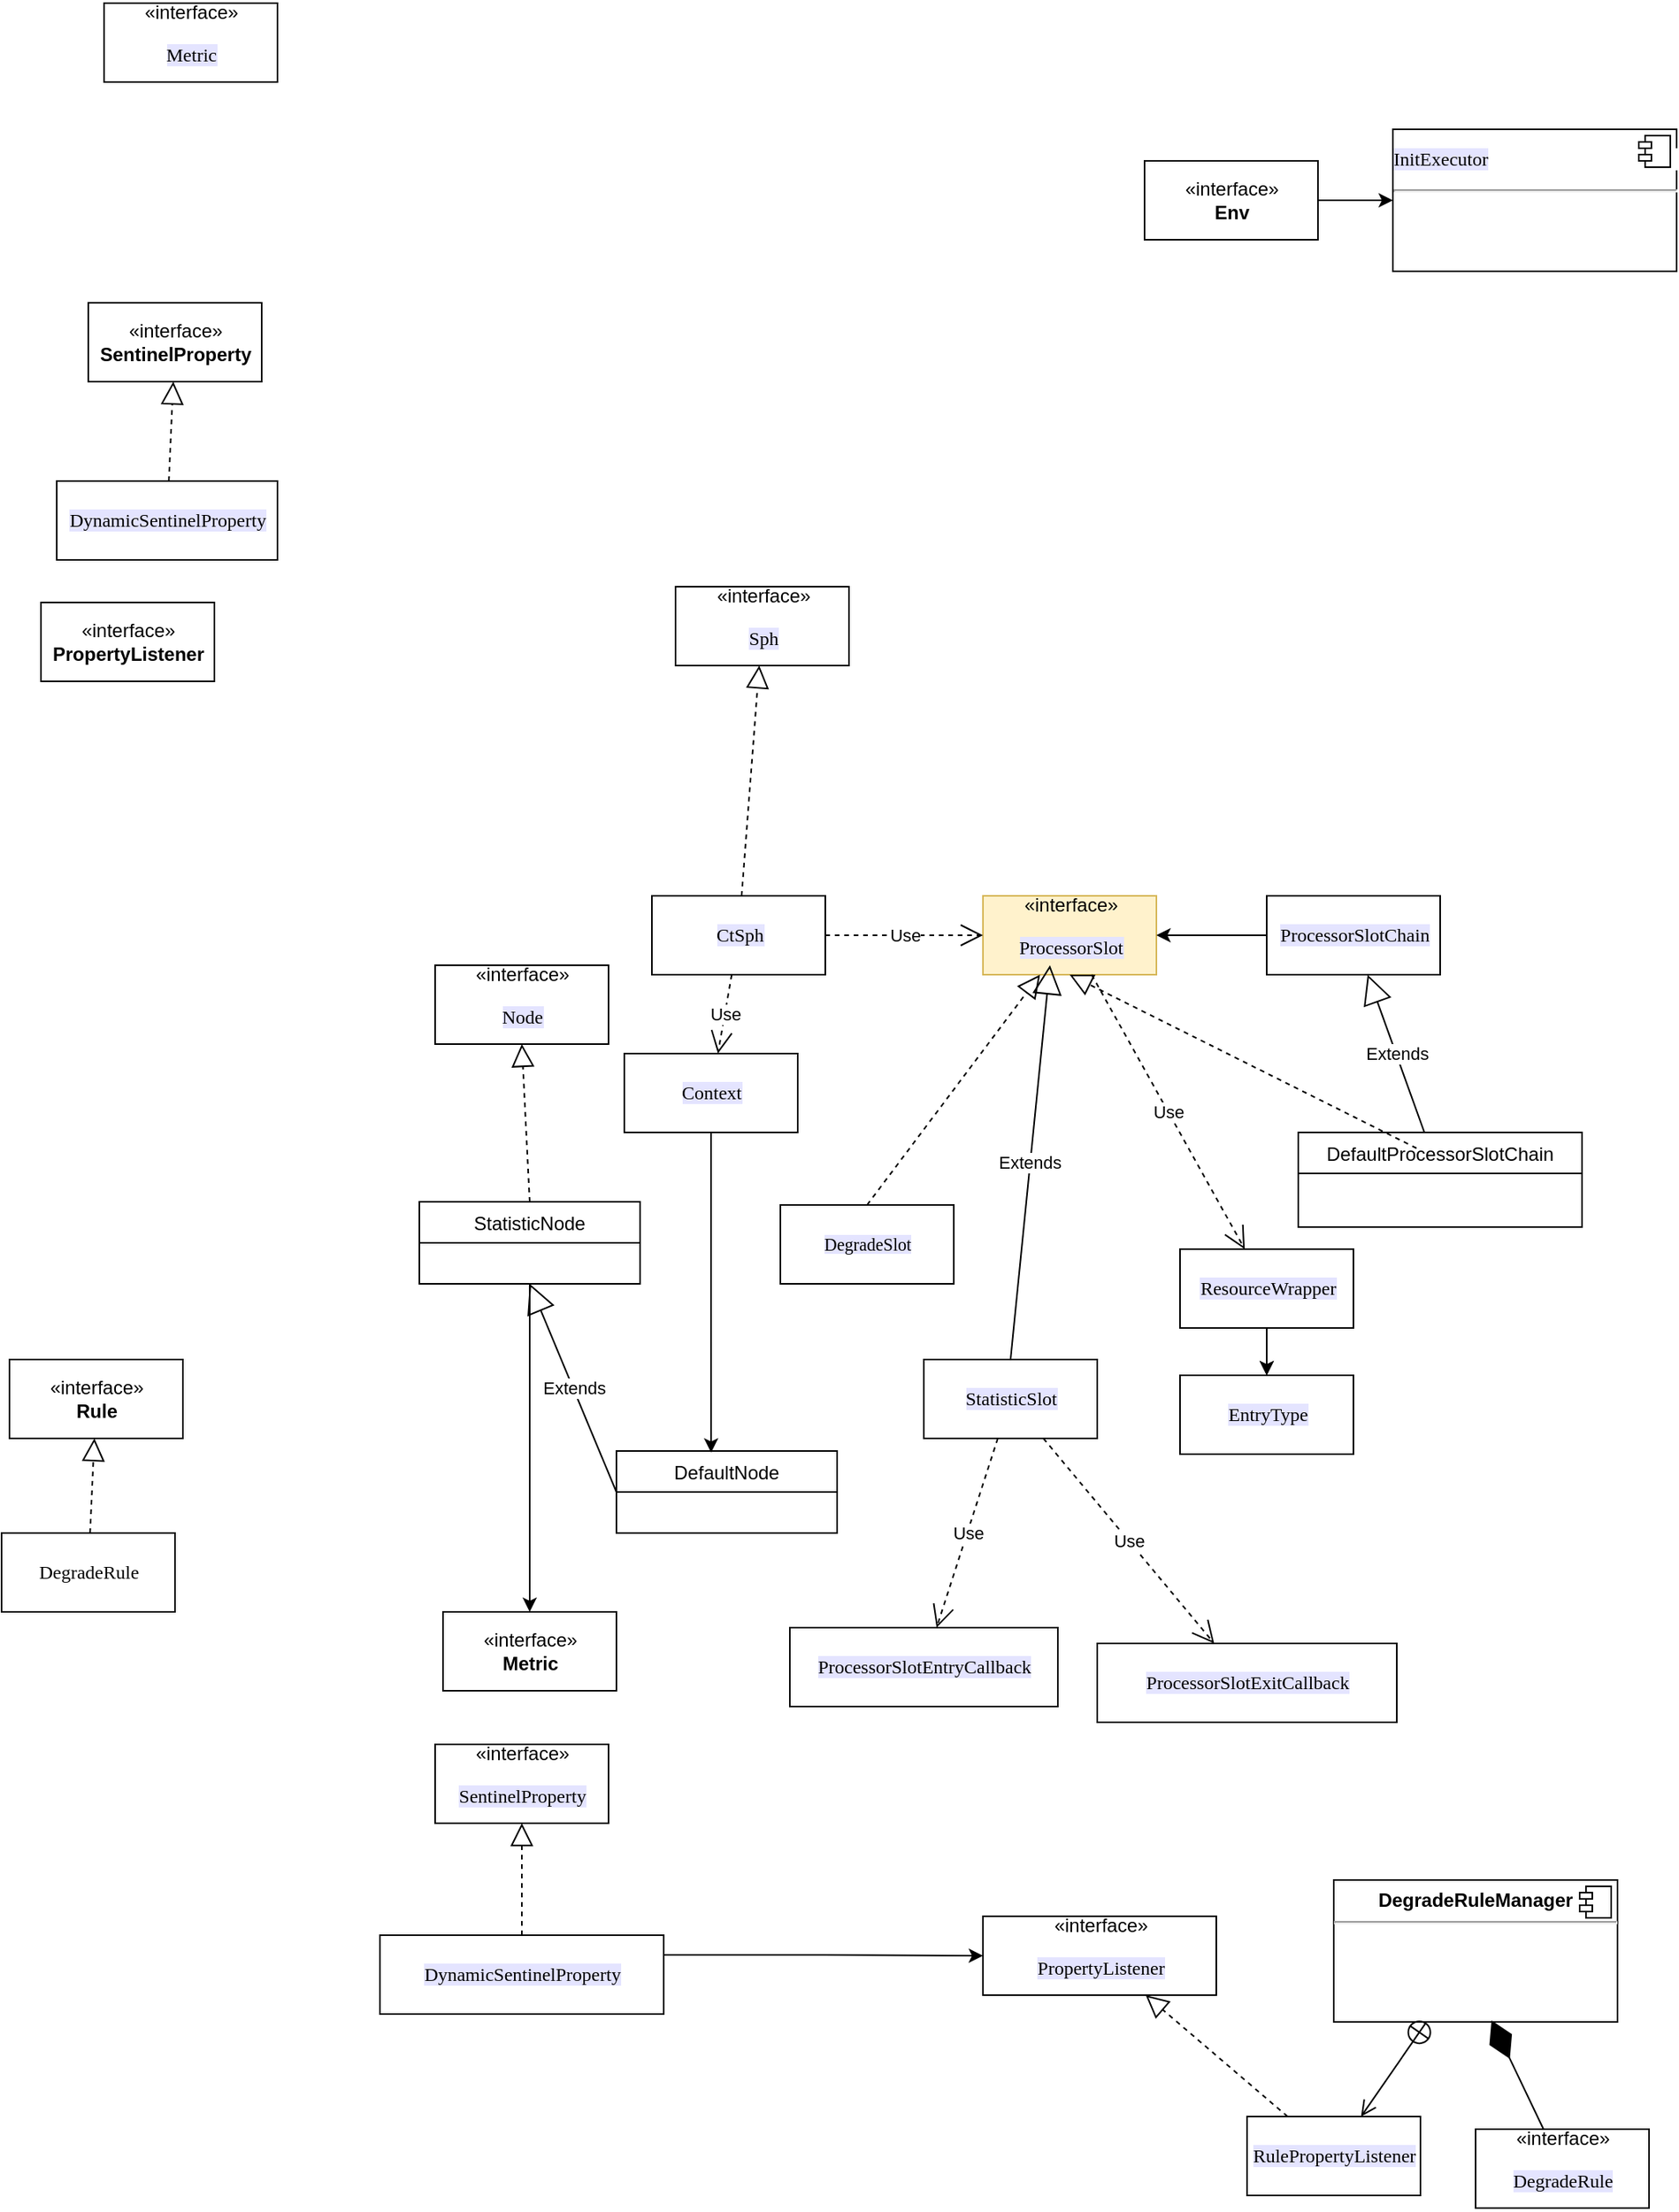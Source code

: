 <mxfile version="12.2.6" type="github" pages="1">
  <diagram id="y_QmiB6c8rPCZiAQrKqH" name="第 1 页">
    <mxGraphModel dx="1168" dy="551" grid="1" gridSize="10" guides="1" tooltips="1" connect="1" arrows="1" fold="1" page="1" pageScale="1" pageWidth="1169" pageHeight="826" math="0" shadow="0">
      <root>
        <mxCell id="0"/>
        <mxCell id="1" parent="0"/>
        <mxCell id="b91iQ3AMOOA-9lCNl5o0-2" value="«interface»&lt;br&gt;&lt;pre style=&quot;background-color: rgb(255 , 255 , 255) ; font-family: &amp;#34;consolas&amp;#34; ; font-size: 9pt&quot;&gt;&lt;span style=&quot;background-color: #e4e4ff&quot;&gt;Metric&lt;/span&gt;&lt;/pre&gt;" style="html=1;" parent="1" vertex="1">
          <mxGeometry x="130" y="110" width="110" height="50" as="geometry"/>
        </mxCell>
        <mxCell id="b91iQ3AMOOA-9lCNl5o0-3" value="«interface»&lt;br&gt;&lt;pre style=&quot;background-color: rgb(255 , 255 , 255) ; font-family: &amp;#34;consolas&amp;#34; ; font-size: 9pt&quot;&gt;&lt;pre style=&quot;font-family: &amp;#34;consolas&amp;#34; ; font-size: 9pt&quot;&gt;&lt;span style=&quot;background-color: #e4e4ff&quot;&gt;Node&lt;/span&gt;&lt;/pre&gt;&lt;/pre&gt;" style="html=1;" parent="1" vertex="1">
          <mxGeometry x="340" y="720" width="110" height="50" as="geometry"/>
        </mxCell>
        <mxCell id="9AZi69wFibRh-v-oisWP-28" style="edgeStyle=orthogonalEdgeStyle;rounded=0;orthogonalLoop=1;jettySize=auto;html=1;" edge="1" parent="1" source="b91iQ3AMOOA-9lCNl5o0-4" target="9AZi69wFibRh-v-oisWP-27">
          <mxGeometry relative="1" as="geometry"/>
        </mxCell>
        <mxCell id="b91iQ3AMOOA-9lCNl5o0-4" value="StatisticNode" style="swimlane;fontStyle=0;childLayout=stackLayout;horizontal=1;startSize=26;fillColor=none;horizontalStack=0;resizeParent=1;resizeParentMax=0;resizeLast=0;collapsible=1;marginBottom=0;" parent="1" vertex="1">
          <mxGeometry x="330" y="870" width="140" height="52" as="geometry"/>
        </mxCell>
        <mxCell id="b91iQ3AMOOA-9lCNl5o0-15" value="DefaultNode" style="swimlane;fontStyle=0;childLayout=stackLayout;horizontal=1;startSize=26;fillColor=none;horizontalStack=0;resizeParent=1;resizeParentMax=0;resizeLast=0;collapsible=1;marginBottom=0;" parent="1" vertex="1">
          <mxGeometry x="455" y="1028" width="140" height="52" as="geometry">
            <mxRectangle x="360" y="380" width="100" height="26" as="alternateBounds"/>
          </mxGeometry>
        </mxCell>
        <mxCell id="b91iQ3AMOOA-9lCNl5o0-23" value="" style="endArrow=block;dashed=1;endFill=0;endSize=12;html=1;exitX=0.5;exitY=0;exitDx=0;exitDy=0;entryX=0.5;entryY=1;entryDx=0;entryDy=0;" parent="1" source="b91iQ3AMOOA-9lCNl5o0-4" target="b91iQ3AMOOA-9lCNl5o0-3" edge="1">
          <mxGeometry width="160" relative="1" as="geometry">
            <mxPoint x="520" y="1290" as="sourcePoint"/>
            <mxPoint x="680" y="1290" as="targetPoint"/>
          </mxGeometry>
        </mxCell>
        <mxCell id="b91iQ3AMOOA-9lCNl5o0-30" value="&lt;pre style=&quot;background-color: rgb(255 , 255 , 255) ; font-family: &amp;#34;consolas&amp;#34; ; font-size: 9pt&quot;&gt;&lt;span style=&quot;background-color: #e4e4ff&quot;&gt;DynamicSentinelProperty&lt;/span&gt;&lt;/pre&gt;" style="html=1;" parent="1" vertex="1">
          <mxGeometry x="100" y="413" width="140" height="50" as="geometry"/>
        </mxCell>
        <mxCell id="b91iQ3AMOOA-9lCNl5o0-31" value="«interface»&lt;br&gt;&lt;b&gt;SentinelProperty&lt;/b&gt;" style="html=1;" parent="1" vertex="1">
          <mxGeometry x="120" y="300" width="110" height="50" as="geometry"/>
        </mxCell>
        <mxCell id="b91iQ3AMOOA-9lCNl5o0-32" value="" style="endArrow=block;dashed=1;endFill=0;endSize=12;html=1;" parent="1" source="b91iQ3AMOOA-9lCNl5o0-30" target="b91iQ3AMOOA-9lCNl5o0-31" edge="1">
          <mxGeometry width="160" relative="1" as="geometry">
            <mxPoint x="180" y="410" as="sourcePoint"/>
            <mxPoint x="340" y="410" as="targetPoint"/>
          </mxGeometry>
        </mxCell>
        <mxCell id="b91iQ3AMOOA-9lCNl5o0-33" value="«interface»&lt;br&gt;&lt;b&gt;PropertyListener&lt;/b&gt;" style="html=1;" parent="1" vertex="1">
          <mxGeometry x="90" y="490" width="110" height="50" as="geometry"/>
        </mxCell>
        <mxCell id="b91iQ3AMOOA-9lCNl5o0-34" value="&lt;p style=&quot;margin: 0px ; margin-top: 6px ; text-align: center&quot;&gt;&lt;b&gt;DegradeRuleManager&lt;/b&gt;&lt;br&gt;&lt;/p&gt;&lt;hr&gt;&lt;p style=&quot;margin: 0px ; margin-left: 8px&quot;&gt;&lt;br&gt;&lt;/p&gt;" style="align=left;overflow=fill;html=1;" parent="1" vertex="1">
          <mxGeometry x="910" y="1300" width="180" height="90" as="geometry"/>
        </mxCell>
        <mxCell id="b91iQ3AMOOA-9lCNl5o0-35" value="" style="shape=component;jettyWidth=8;jettyHeight=4;" parent="b91iQ3AMOOA-9lCNl5o0-34" vertex="1">
          <mxGeometry x="1" width="20" height="20" relative="1" as="geometry">
            <mxPoint x="-24" y="4" as="offset"/>
          </mxGeometry>
        </mxCell>
        <mxCell id="b91iQ3AMOOA-9lCNl5o0-36" value="«interface»&lt;br&gt;&lt;pre style=&quot;background-color: rgb(255 , 255 , 255) ; font-family: &amp;#34;consolas&amp;#34; ; font-size: 9pt&quot;&gt;&lt;span style=&quot;background-color: #e4e4ff&quot;&gt;DegradeRule&lt;/span&gt;&lt;/pre&gt;" style="html=1;" parent="1" vertex="1">
          <mxGeometry x="1000" y="1458" width="110" height="50" as="geometry"/>
        </mxCell>
        <mxCell id="b91iQ3AMOOA-9lCNl5o0-37" value="" style="endArrow=diamondThin;endFill=1;endSize=24;html=1;entryX=0.556;entryY=0.989;entryDx=0;entryDy=0;entryPerimeter=0;" parent="1" source="b91iQ3AMOOA-9lCNl5o0-36" target="b91iQ3AMOOA-9lCNl5o0-34" edge="1">
          <mxGeometry width="160" relative="1" as="geometry">
            <mxPoint x="201" y="1603" as="sourcePoint"/>
            <mxPoint x="361" y="1603" as="targetPoint"/>
          </mxGeometry>
        </mxCell>
        <mxCell id="b91iQ3AMOOA-9lCNl5o0-38" value="&lt;pre style=&quot;background-color: rgb(255 , 255 , 255) ; font-family: &amp;#34;consolas&amp;#34; ; font-size: 9pt&quot;&gt;&lt;span style=&quot;background-color: #e4e4ff&quot;&gt;RulePropertyListener&lt;/span&gt;&lt;/pre&gt;" style="html=1;" parent="1" vertex="1">
          <mxGeometry x="855" y="1450" width="110" height="50" as="geometry"/>
        </mxCell>
        <mxCell id="b91iQ3AMOOA-9lCNl5o0-39" value="" style="endArrow=open;startArrow=circlePlus;endFill=0;startFill=0;endSize=8;html=1;" parent="1" source="b91iQ3AMOOA-9lCNl5o0-34" target="b91iQ3AMOOA-9lCNl5o0-38" edge="1">
          <mxGeometry width="160" relative="1" as="geometry">
            <mxPoint x="811" y="1583" as="sourcePoint"/>
            <mxPoint x="971" y="1583" as="targetPoint"/>
          </mxGeometry>
        </mxCell>
        <mxCell id="b91iQ3AMOOA-9lCNl5o0-41" value="«interface»&lt;br&gt;&lt;pre style=&quot;background-color: rgb(255 , 255 , 255) ; font-family: &amp;#34;consolas&amp;#34; ; font-size: 9pt&quot;&gt;&lt;span style=&quot;background-color: #e4e4ff&quot;&gt;Sph&lt;/span&gt;&lt;/pre&gt;" style="html=1;" parent="1" vertex="1">
          <mxGeometry x="492.5" y="480" width="110" height="50" as="geometry"/>
        </mxCell>
        <mxCell id="b91iQ3AMOOA-9lCNl5o0-45" style="edgeStyle=orthogonalEdgeStyle;rounded=0;orthogonalLoop=1;jettySize=auto;html=1;entryX=0;entryY=0.5;entryDx=0;entryDy=0;" parent="1" source="b91iQ3AMOOA-9lCNl5o0-42" target="b91iQ3AMOOA-9lCNl5o0-43" edge="1">
          <mxGeometry relative="1" as="geometry"/>
        </mxCell>
        <mxCell id="b91iQ3AMOOA-9lCNl5o0-42" value="«interface»&lt;br&gt;&lt;b&gt;Env&lt;/b&gt;" style="html=1;" parent="1" vertex="1">
          <mxGeometry x="790" y="210" width="110" height="50" as="geometry"/>
        </mxCell>
        <mxCell id="b91iQ3AMOOA-9lCNl5o0-43" value="&lt;pre style=&quot;background-color: rgb(255 , 255 , 255) ; font-family: &amp;#34;consolas&amp;#34; ; font-size: 9pt&quot;&gt;&lt;span style=&quot;background-color: #e4e4ff&quot;&gt;InitExecutor&lt;/span&gt;&lt;/pre&gt;&lt;hr&gt;&lt;p style=&quot;margin: 0px ; margin-left: 8px&quot;&gt;&lt;br&gt;&lt;/p&gt;" style="align=left;overflow=fill;html=1;" parent="1" vertex="1">
          <mxGeometry x="947.5" y="190" width="180" height="90" as="geometry"/>
        </mxCell>
        <mxCell id="b91iQ3AMOOA-9lCNl5o0-44" value="" style="shape=component;jettyWidth=8;jettyHeight=4;" parent="b91iQ3AMOOA-9lCNl5o0-43" vertex="1">
          <mxGeometry x="1" width="20" height="20" relative="1" as="geometry">
            <mxPoint x="-24" y="4" as="offset"/>
          </mxGeometry>
        </mxCell>
        <mxCell id="b91iQ3AMOOA-9lCNl5o0-48" style="edgeStyle=orthogonalEdgeStyle;rounded=0;orthogonalLoop=1;jettySize=auto;html=1;entryX=0.429;entryY=0.019;entryDx=0;entryDy=0;entryPerimeter=0;" parent="1" source="b91iQ3AMOOA-9lCNl5o0-47" target="b91iQ3AMOOA-9lCNl5o0-15" edge="1">
          <mxGeometry relative="1" as="geometry"/>
        </mxCell>
        <mxCell id="b91iQ3AMOOA-9lCNl5o0-47" value="&lt;pre style=&quot;background-color: rgb(255 , 255 , 255) ; font-family: &amp;#34;consolas&amp;#34; ; font-size: 9pt&quot;&gt;&lt;span style=&quot;background-color: #e4e4ff&quot;&gt;Context&lt;/span&gt;&lt;/pre&gt;" style="html=1;" parent="1" vertex="1">
          <mxGeometry x="460" y="776" width="110" height="50" as="geometry"/>
        </mxCell>
        <mxCell id="b91iQ3AMOOA-9lCNl5o0-53" style="edgeStyle=orthogonalEdgeStyle;rounded=0;orthogonalLoop=1;jettySize=auto;html=1;exitX=0.5;exitY=1;exitDx=0;exitDy=0;entryX=0.5;entryY=0;entryDx=0;entryDy=0;" parent="1" source="b91iQ3AMOOA-9lCNl5o0-50" target="b91iQ3AMOOA-9lCNl5o0-51" edge="1">
          <mxGeometry relative="1" as="geometry"/>
        </mxCell>
        <mxCell id="9AZi69wFibRh-v-oisWP-1" style="edgeStyle=orthogonalEdgeStyle;rounded=0;orthogonalLoop=1;jettySize=auto;html=1;" edge="1" parent="1" source="b91iQ3AMOOA-9lCNl5o0-50" target="b91iQ3AMOOA-9lCNl5o0-51">
          <mxGeometry relative="1" as="geometry"/>
        </mxCell>
        <mxCell id="b91iQ3AMOOA-9lCNl5o0-50" value="&lt;pre style=&quot;background-color: rgb(255 , 255 , 255) ; font-family: &amp;#34;consolas&amp;#34; ; font-size: 9pt&quot;&gt;&lt;span style=&quot;background-color: #e4e4ff&quot;&gt;ResourceWrapper&lt;/span&gt;&lt;/pre&gt;" style="html=1;" parent="1" vertex="1">
          <mxGeometry x="812.5" y="900" width="110" height="50" as="geometry"/>
        </mxCell>
        <mxCell id="b91iQ3AMOOA-9lCNl5o0-51" value="&lt;pre style=&quot;background-color: rgb(255 , 255 , 255) ; font-family: &amp;#34;consolas&amp;#34; ; font-size: 9pt&quot;&gt;&lt;span style=&quot;background-color: #e4e4ff&quot;&gt;EntryType&lt;/span&gt;&lt;/pre&gt;" style="html=1;" parent="1" vertex="1">
          <mxGeometry x="812.5" y="980" width="110" height="50" as="geometry"/>
        </mxCell>
        <mxCell id="b91iQ3AMOOA-9lCNl5o0-52" value="«interface»&lt;br&gt;&lt;pre style=&quot;background-color: rgb(255 , 255 , 255) ; font-family: &amp;#34;consolas&amp;#34; ; font-size: 9pt&quot;&gt;&lt;pre style=&quot;font-family: &amp;#34;consolas&amp;#34; ; font-size: 9pt&quot;&gt;&lt;span style=&quot;background-color: #e4e4ff&quot;&gt;ProcessorSlot&lt;/span&gt;&lt;/pre&gt;&lt;/pre&gt;" style="html=1;fillColor=#fff2cc;strokeColor=#d6b656;" parent="1" vertex="1">
          <mxGeometry x="687.5" y="676" width="110" height="50" as="geometry"/>
        </mxCell>
        <mxCell id="b91iQ3AMOOA-9lCNl5o0-55" style="edgeStyle=orthogonalEdgeStyle;rounded=0;orthogonalLoop=1;jettySize=auto;html=1;exitX=0;exitY=0.5;exitDx=0;exitDy=0;entryX=1;entryY=0.5;entryDx=0;entryDy=0;" parent="1" source="b91iQ3AMOOA-9lCNl5o0-54" target="b91iQ3AMOOA-9lCNl5o0-52" edge="1">
          <mxGeometry relative="1" as="geometry"/>
        </mxCell>
        <mxCell id="b91iQ3AMOOA-9lCNl5o0-54" value="&lt;pre style=&quot;background-color: rgb(255 , 255 , 255) ; font-family: &amp;#34;consolas&amp;#34; ; font-size: 9pt&quot;&gt;&lt;span style=&quot;background-color: #e4e4ff&quot;&gt;ProcessorSlotChain&lt;/span&gt;&lt;/pre&gt;" style="html=1;" parent="1" vertex="1">
          <mxGeometry x="867.5" y="676" width="110" height="50" as="geometry"/>
        </mxCell>
        <mxCell id="b91iQ3AMOOA-9lCNl5o0-56" value="DefaultProcessorSlotChain" style="swimlane;fontStyle=0;childLayout=stackLayout;horizontal=1;startSize=26;fillColor=none;horizontalStack=0;resizeParent=1;resizeParentMax=0;resizeLast=0;collapsible=1;marginBottom=0;" parent="1" vertex="1">
          <mxGeometry x="887.5" y="826" width="180" height="60" as="geometry"/>
        </mxCell>
        <mxCell id="b91iQ3AMOOA-9lCNl5o0-63" value="" style="endArrow=block;dashed=1;endFill=0;endSize=12;html=1;entryX=0.5;entryY=1;entryDx=0;entryDy=0;" parent="b91iQ3AMOOA-9lCNl5o0-56" target="b91iQ3AMOOA-9lCNl5o0-52" edge="1">
          <mxGeometry width="160" relative="1" as="geometry">
            <mxPoint x="75" y="10" as="sourcePoint"/>
            <mxPoint x="235" y="10" as="targetPoint"/>
          </mxGeometry>
        </mxCell>
        <mxCell id="b91iQ3AMOOA-9lCNl5o0-64" value="Extends" style="endArrow=block;endSize=16;endFill=0;html=1;" parent="b91iQ3AMOOA-9lCNl5o0-56" target="b91iQ3AMOOA-9lCNl5o0-54" edge="1">
          <mxGeometry width="160" relative="1" as="geometry">
            <mxPoint x="80" as="sourcePoint"/>
            <mxPoint x="240" as="targetPoint"/>
          </mxGeometry>
        </mxCell>
        <mxCell id="9AZi69wFibRh-v-oisWP-4" value="«interface»&lt;br&gt;&lt;b&gt;Rule&lt;/b&gt;" style="html=1;" vertex="1" parent="1">
          <mxGeometry x="70" y="970" width="110" height="50" as="geometry"/>
        </mxCell>
        <mxCell id="9AZi69wFibRh-v-oisWP-5" value="&lt;pre style=&quot;background-color: rgb(255 , 255 , 255) ; font-family: &amp;#34;consolas&amp;#34; ; font-size: 9pt&quot;&gt;DegradeRule&lt;/pre&gt;" style="html=1;" vertex="1" parent="1">
          <mxGeometry x="65" y="1080" width="110" height="50" as="geometry"/>
        </mxCell>
        <mxCell id="9AZi69wFibRh-v-oisWP-6" value="" style="endArrow=block;dashed=1;endFill=0;endSize=12;html=1;" edge="1" parent="1" source="9AZi69wFibRh-v-oisWP-5" target="9AZi69wFibRh-v-oisWP-4">
          <mxGeometry width="160" relative="1" as="geometry">
            <mxPoint x="60" y="1160" as="sourcePoint"/>
            <mxPoint x="220" y="1160" as="targetPoint"/>
          </mxGeometry>
        </mxCell>
        <mxCell id="9AZi69wFibRh-v-oisWP-7" value="&lt;pre style=&quot;background-color: rgb(255 , 255 , 255) ; font-family: &amp;#34;consolas&amp;#34; ; font-size: 9pt&quot;&gt;&lt;span style=&quot;background-color: #e4e4ff&quot;&gt;CtSph&lt;/span&gt;&lt;/pre&gt;" style="html=1;" vertex="1" parent="1">
          <mxGeometry x="477.5" y="676" width="110" height="50" as="geometry"/>
        </mxCell>
        <mxCell id="9AZi69wFibRh-v-oisWP-8" value="" style="endArrow=block;dashed=1;endFill=0;endSize=12;html=1;" edge="1" parent="1" source="9AZi69wFibRh-v-oisWP-7" target="b91iQ3AMOOA-9lCNl5o0-41">
          <mxGeometry width="160" relative="1" as="geometry">
            <mxPoint x="502.5" y="819" as="sourcePoint"/>
            <mxPoint x="662.5" y="819" as="targetPoint"/>
          </mxGeometry>
        </mxCell>
        <mxCell id="9AZi69wFibRh-v-oisWP-10" value="Use" style="endArrow=open;endSize=12;dashed=1;html=1;entryX=0;entryY=0.5;entryDx=0;entryDy=0;" edge="1" parent="1" source="9AZi69wFibRh-v-oisWP-7" target="b91iQ3AMOOA-9lCNl5o0-52">
          <mxGeometry width="160" relative="1" as="geometry">
            <mxPoint x="482.5" y="1050" as="sourcePoint"/>
            <mxPoint x="642.5" y="1050" as="targetPoint"/>
          </mxGeometry>
        </mxCell>
        <mxCell id="9AZi69wFibRh-v-oisWP-11" value="Use" style="endArrow=open;endSize=12;dashed=1;html=1;" edge="1" parent="1" source="9AZi69wFibRh-v-oisWP-7" target="b91iQ3AMOOA-9lCNl5o0-47">
          <mxGeometry width="160" relative="1" as="geometry">
            <mxPoint x="452.5" y="802.5" as="sourcePoint"/>
            <mxPoint x="612.5" y="802.5" as="targetPoint"/>
          </mxGeometry>
        </mxCell>
        <mxCell id="9AZi69wFibRh-v-oisWP-13" value="Use" style="endArrow=open;endSize=12;dashed=1;html=1;" edge="1" parent="1" source="b91iQ3AMOOA-9lCNl5o0-52" target="b91iQ3AMOOA-9lCNl5o0-50">
          <mxGeometry width="160" relative="1" as="geometry">
            <mxPoint x="530" y="790" as="sourcePoint"/>
            <mxPoint x="690" y="790" as="targetPoint"/>
          </mxGeometry>
        </mxCell>
        <mxCell id="9AZi69wFibRh-v-oisWP-14" value="&lt;pre style=&quot;background-color: rgb(255 , 255 , 255) ; font-family: &amp;#34;consolas&amp;#34; ; font-size: 8.3pt&quot;&gt;&lt;span style=&quot;background-color: #e4e4ff&quot;&gt;DegradeSlot&lt;/span&gt;&lt;/pre&gt;" style="html=1;" vertex="1" parent="1">
          <mxGeometry x="559" y="872" width="110" height="50" as="geometry"/>
        </mxCell>
        <mxCell id="9AZi69wFibRh-v-oisWP-15" value="" style="endArrow=block;dashed=1;endFill=0;endSize=12;html=1;exitX=0.5;exitY=0;exitDx=0;exitDy=0;" edge="1" parent="1" source="9AZi69wFibRh-v-oisWP-14" target="b91iQ3AMOOA-9lCNl5o0-52">
          <mxGeometry width="160" relative="1" as="geometry">
            <mxPoint x="720" y="908" as="sourcePoint"/>
            <mxPoint x="870" y="930" as="targetPoint"/>
          </mxGeometry>
        </mxCell>
        <mxCell id="9AZi69wFibRh-v-oisWP-17" value="Extends" style="endArrow=block;endSize=16;endFill=0;html=1;exitX=0;exitY=0.5;exitDx=0;exitDy=0;entryX=0.5;entryY=1;entryDx=0;entryDy=0;" edge="1" parent="1" source="b91iQ3AMOOA-9lCNl5o0-15" target="b91iQ3AMOOA-9lCNl5o0-4">
          <mxGeometry width="160" relative="1" as="geometry">
            <mxPoint x="300" y="1150" as="sourcePoint"/>
            <mxPoint x="410" y="900" as="targetPoint"/>
          </mxGeometry>
        </mxCell>
        <mxCell id="9AZi69wFibRh-v-oisWP-19" value="&lt;pre style=&quot;background-color: rgb(255 , 255 , 255) ; font-family: &amp;#34;consolas&amp;#34; ; font-size: 9pt&quot;&gt;&lt;span style=&quot;background-color: #e4e4ff&quot;&gt;ProcessorSlotEntryCallback&lt;/span&gt;&lt;/pre&gt;" style="html=1;" vertex="1" parent="1">
          <mxGeometry x="565" y="1140" width="170" height="50" as="geometry"/>
        </mxCell>
        <mxCell id="9AZi69wFibRh-v-oisWP-20" value="&lt;pre style=&quot;background-color: rgb(255 , 255 , 255) ; font-family: &amp;#34;consolas&amp;#34; ; font-size: 9pt&quot;&gt;&lt;span style=&quot;background-color: #e4e4ff&quot;&gt;StatisticSlot&lt;/span&gt;&lt;/pre&gt;" style="html=1;" vertex="1" parent="1">
          <mxGeometry x="650" y="970" width="110" height="50" as="geometry"/>
        </mxCell>
        <mxCell id="9AZi69wFibRh-v-oisWP-21" value="Extends" style="endArrow=block;endSize=16;endFill=0;html=1;exitX=0.5;exitY=0;exitDx=0;exitDy=0;" edge="1" parent="1" source="9AZi69wFibRh-v-oisWP-20">
          <mxGeometry width="160" relative="1" as="geometry">
            <mxPoint x="300" y="1250" as="sourcePoint"/>
            <mxPoint x="730" y="720" as="targetPoint"/>
          </mxGeometry>
        </mxCell>
        <mxCell id="9AZi69wFibRh-v-oisWP-22" value="Use" style="endArrow=open;endSize=12;dashed=1;html=1;" edge="1" parent="1" source="9AZi69wFibRh-v-oisWP-20" target="9AZi69wFibRh-v-oisWP-19">
          <mxGeometry width="160" relative="1" as="geometry">
            <mxPoint x="300" y="1250" as="sourcePoint"/>
            <mxPoint x="460" y="1250" as="targetPoint"/>
          </mxGeometry>
        </mxCell>
        <mxCell id="9AZi69wFibRh-v-oisWP-23" value="&lt;pre style=&quot;background-color: rgb(255 , 255 , 255) ; font-family: &amp;#34;consolas&amp;#34; ; font-size: 9pt&quot;&gt;&lt;span style=&quot;background-color: #e4e4ff&quot;&gt;ProcessorSlotExitCallback&lt;/span&gt;&lt;/pre&gt;" style="html=1;" vertex="1" parent="1">
          <mxGeometry x="760" y="1150" width="190" height="50" as="geometry"/>
        </mxCell>
        <mxCell id="9AZi69wFibRh-v-oisWP-24" value="Use" style="endArrow=open;endSize=12;dashed=1;html=1;" edge="1" parent="1" source="9AZi69wFibRh-v-oisWP-20" target="9AZi69wFibRh-v-oisWP-23">
          <mxGeometry width="160" relative="1" as="geometry">
            <mxPoint x="797.5" y="1204" as="sourcePoint"/>
            <mxPoint x="840" y="1100" as="targetPoint"/>
          </mxGeometry>
        </mxCell>
        <mxCell id="9AZi69wFibRh-v-oisWP-25" value="«interface»&lt;br&gt;&lt;pre style=&quot;background-color: rgb(255 , 255 , 255) ; font-family: &amp;#34;consolas&amp;#34; ; font-size: 9pt&quot;&gt;&lt;span style=&quot;background-color: #e4e4ff&quot;&gt;PropertyListener&lt;/span&gt;&lt;/pre&gt;" style="html=1;" vertex="1" parent="1">
          <mxGeometry x="687.5" y="1323" width="148" height="50" as="geometry"/>
        </mxCell>
        <mxCell id="9AZi69wFibRh-v-oisWP-26" value="" style="endArrow=block;dashed=1;endFill=0;endSize=12;html=1;" edge="1" parent="1" source="b91iQ3AMOOA-9lCNl5o0-38" target="9AZi69wFibRh-v-oisWP-25">
          <mxGeometry width="160" relative="1" as="geometry">
            <mxPoint x="503.5" y="1550" as="sourcePoint"/>
            <mxPoint x="663.5" y="1550" as="targetPoint"/>
          </mxGeometry>
        </mxCell>
        <mxCell id="9AZi69wFibRh-v-oisWP-27" value="«interface»&lt;br&gt;&lt;b&gt;Metric&lt;/b&gt;" style="html=1;" vertex="1" parent="1">
          <mxGeometry x="345" y="1130" width="110" height="50" as="geometry"/>
        </mxCell>
        <mxCell id="9AZi69wFibRh-v-oisWP-29" value="«interface»&lt;br&gt;&lt;pre style=&quot;background-color: rgb(255 , 255 , 255) ; font-family: &amp;#34;consolas&amp;#34; ; font-size: 9pt&quot;&gt;&lt;span style=&quot;background-color: #e4e4ff&quot;&gt;SentinelProperty&lt;/span&gt;&lt;/pre&gt;" style="html=1;" vertex="1" parent="1">
          <mxGeometry x="340" y="1214" width="110" height="50" as="geometry"/>
        </mxCell>
        <mxCell id="9AZi69wFibRh-v-oisWP-36" style="edgeStyle=orthogonalEdgeStyle;rounded=0;orthogonalLoop=1;jettySize=auto;html=1;exitX=1;exitY=0.25;exitDx=0;exitDy=0;entryX=0;entryY=0.5;entryDx=0;entryDy=0;" edge="1" parent="1" source="9AZi69wFibRh-v-oisWP-30" target="9AZi69wFibRh-v-oisWP-25">
          <mxGeometry relative="1" as="geometry"/>
        </mxCell>
        <mxCell id="9AZi69wFibRh-v-oisWP-30" value="&lt;pre style=&quot;background-color: rgb(255 , 255 , 255) ; font-family: &amp;#34;consolas&amp;#34; ; font-size: 9pt&quot;&gt;&lt;span style=&quot;background-color: #e4e4ff&quot;&gt;DynamicSentinelProperty&lt;/span&gt;&lt;/pre&gt;" style="html=1;" vertex="1" parent="1">
          <mxGeometry x="305" y="1335" width="180" height="50" as="geometry"/>
        </mxCell>
        <mxCell id="9AZi69wFibRh-v-oisWP-31" value="" style="endArrow=block;dashed=1;endFill=0;endSize=12;html=1;exitX=0.5;exitY=0;exitDx=0;exitDy=0;" edge="1" parent="1" source="9AZi69wFibRh-v-oisWP-30" target="9AZi69wFibRh-v-oisWP-29">
          <mxGeometry width="160" relative="1" as="geometry">
            <mxPoint x="300" y="1570" as="sourcePoint"/>
            <mxPoint x="460" y="1570" as="targetPoint"/>
          </mxGeometry>
        </mxCell>
      </root>
    </mxGraphModel>
  </diagram>
</mxfile>

